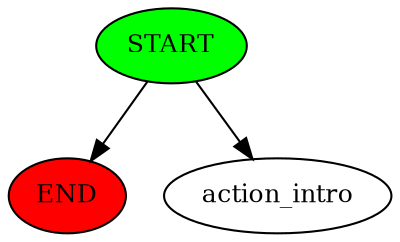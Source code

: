 digraph  {
0 [class="start active", fillcolor=green, fontsize=12, label=START, style=filled];
"-1" [class=end, fillcolor=red, fontsize=12, label=END, style=filled];
1 [class="dashed active", fontsize=12, label=action_intro];
0 -> "-1"  [class="", key=NONE, label=""];
0 -> 1  [class=active, key=NONE, label=""];
}
